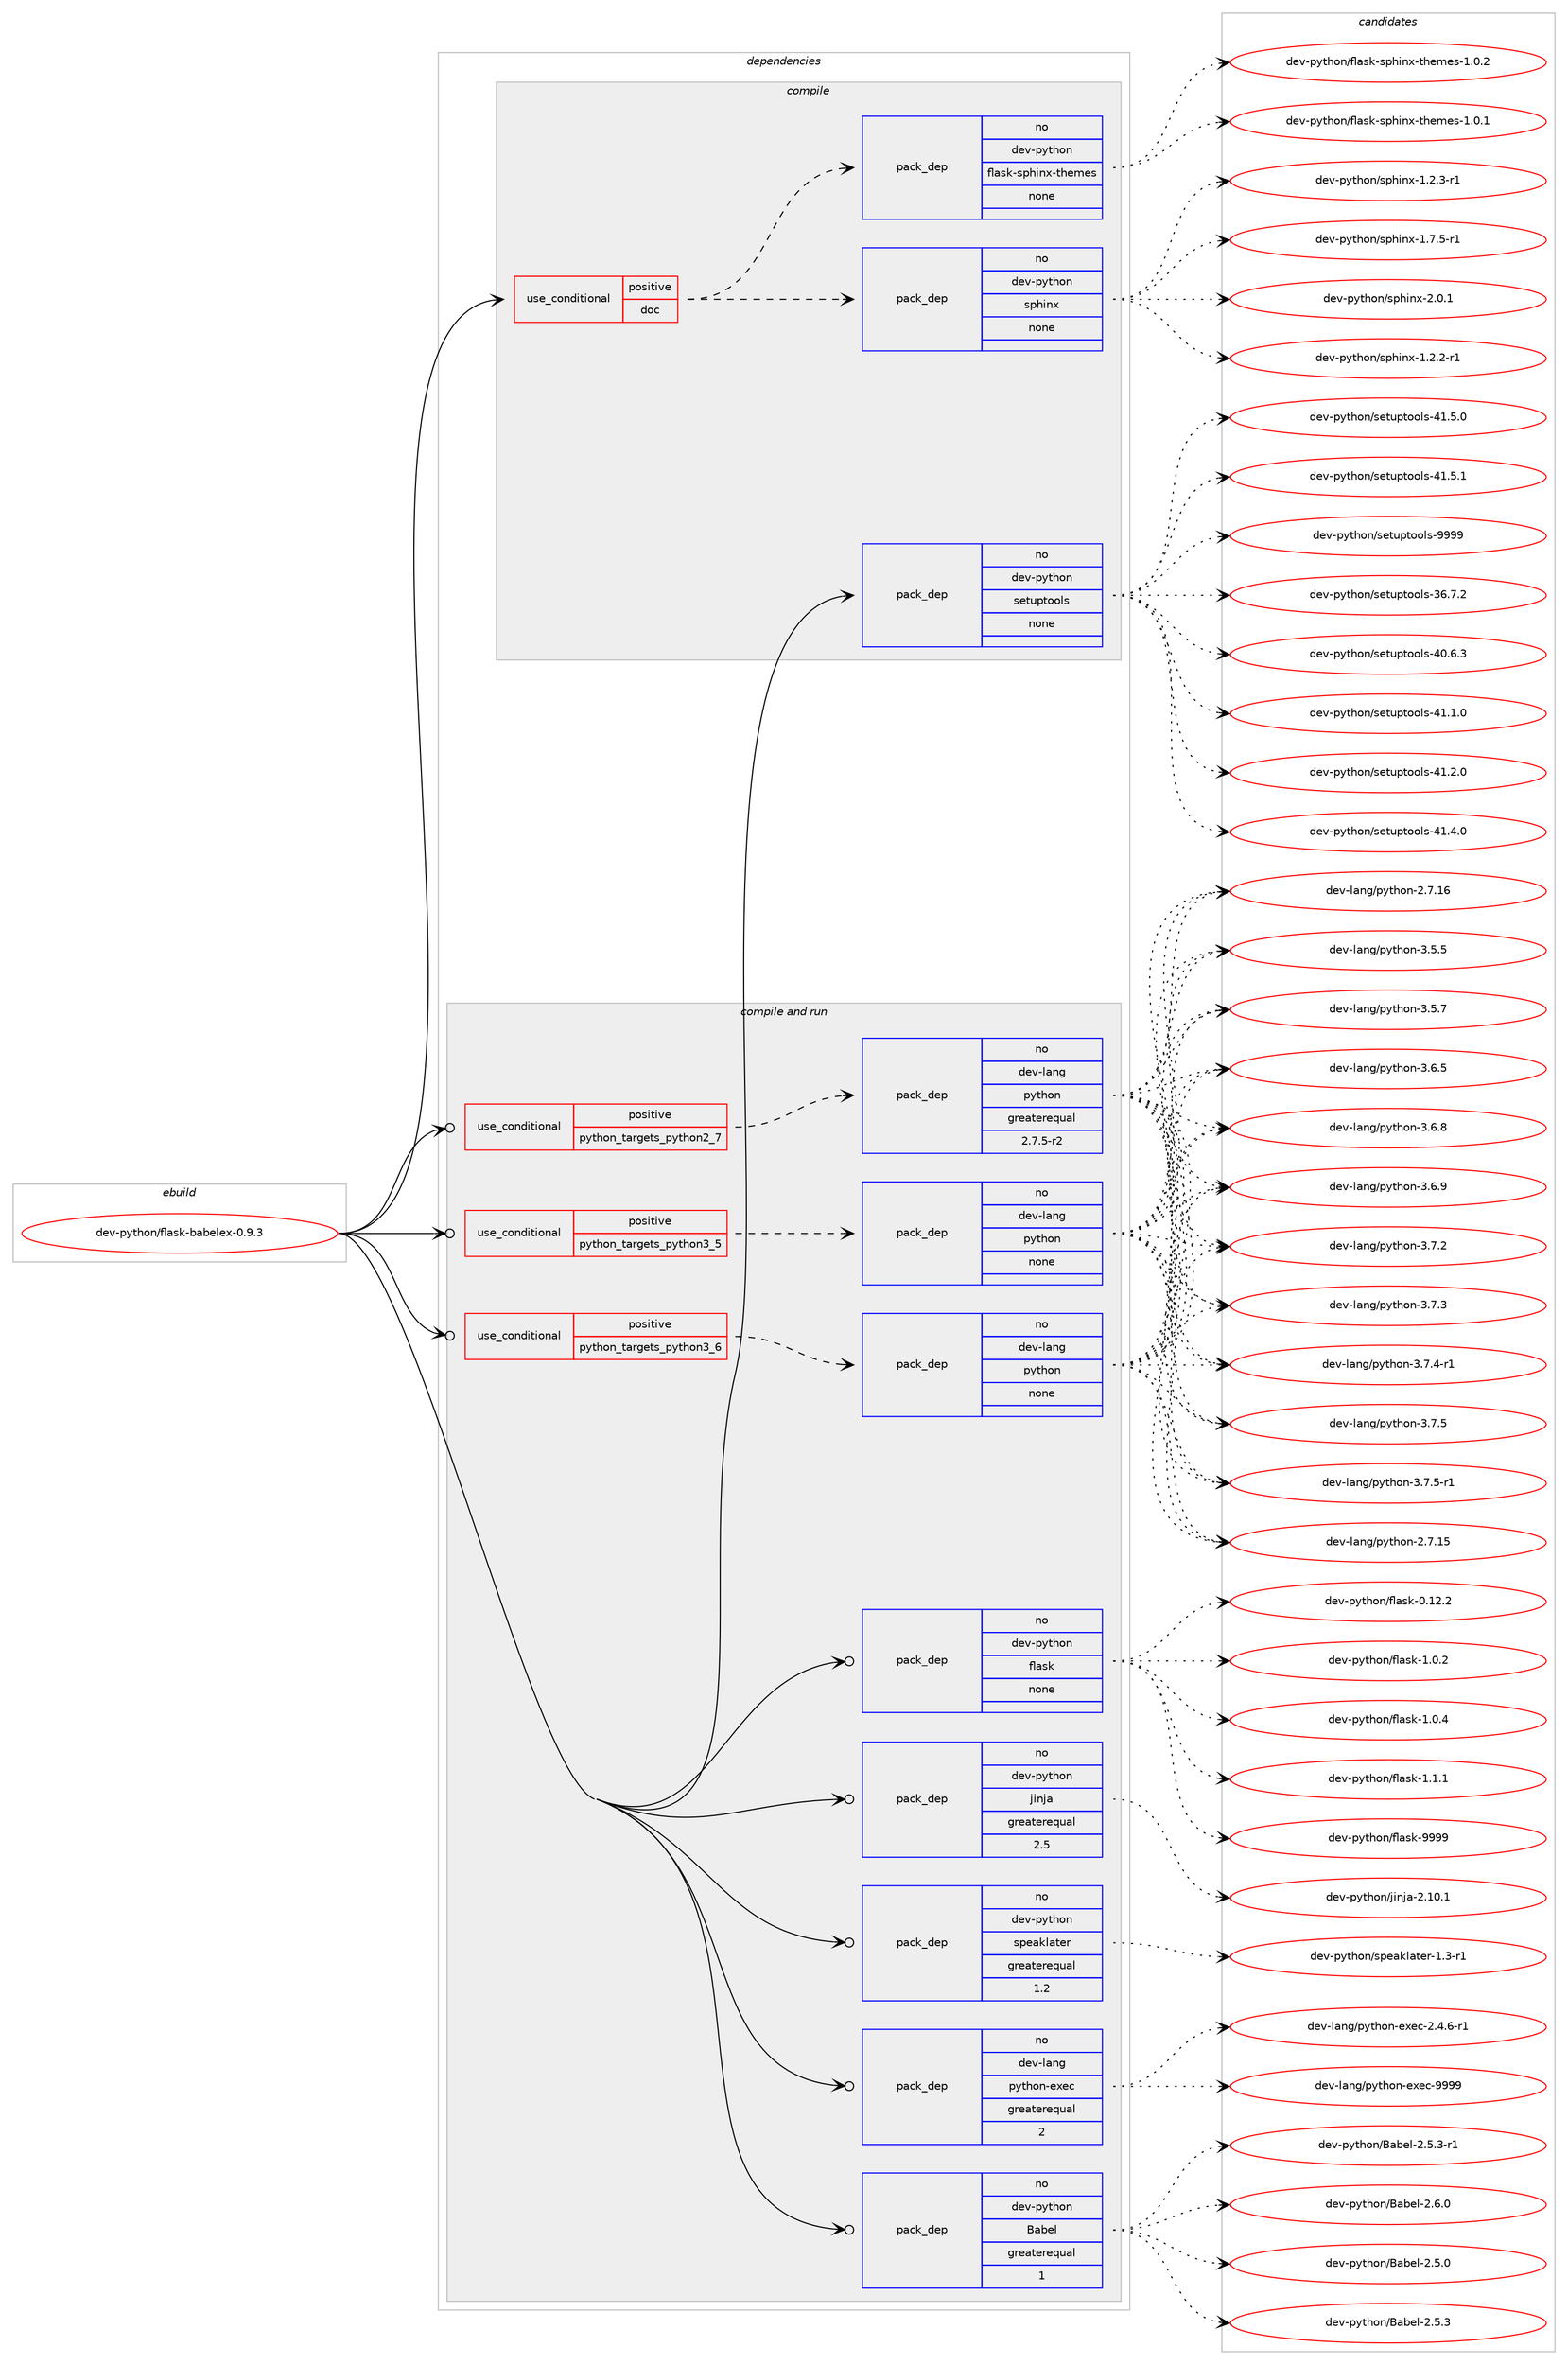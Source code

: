 digraph prolog {

# *************
# Graph options
# *************

newrank=true;
concentrate=true;
compound=true;
graph [rankdir=LR,fontname=Helvetica,fontsize=10,ranksep=1.5];#, ranksep=2.5, nodesep=0.2];
edge  [arrowhead=vee];
node  [fontname=Helvetica,fontsize=10];

# **********
# The ebuild
# **********

subgraph cluster_leftcol {
color=gray;
rank=same;
label=<<i>ebuild</i>>;
id [label="dev-python/flask-babelex-0.9.3", color=red, width=4, href="../dev-python/flask-babelex-0.9.3.svg"];
}

# ****************
# The dependencies
# ****************

subgraph cluster_midcol {
color=gray;
label=<<i>dependencies</i>>;
subgraph cluster_compile {
fillcolor="#eeeeee";
style=filled;
label=<<i>compile</i>>;
subgraph cond139438 {
dependency604784 [label=<<TABLE BORDER="0" CELLBORDER="1" CELLSPACING="0" CELLPADDING="4"><TR><TD ROWSPAN="3" CELLPADDING="10">use_conditional</TD></TR><TR><TD>positive</TD></TR><TR><TD>doc</TD></TR></TABLE>>, shape=none, color=red];
subgraph pack453549 {
dependency604785 [label=<<TABLE BORDER="0" CELLBORDER="1" CELLSPACING="0" CELLPADDING="4" WIDTH="220"><TR><TD ROWSPAN="6" CELLPADDING="30">pack_dep</TD></TR><TR><TD WIDTH="110">no</TD></TR><TR><TD>dev-python</TD></TR><TR><TD>sphinx</TD></TR><TR><TD>none</TD></TR><TR><TD></TD></TR></TABLE>>, shape=none, color=blue];
}
dependency604784:e -> dependency604785:w [weight=20,style="dashed",arrowhead="vee"];
subgraph pack453550 {
dependency604786 [label=<<TABLE BORDER="0" CELLBORDER="1" CELLSPACING="0" CELLPADDING="4" WIDTH="220"><TR><TD ROWSPAN="6" CELLPADDING="30">pack_dep</TD></TR><TR><TD WIDTH="110">no</TD></TR><TR><TD>dev-python</TD></TR><TR><TD>flask-sphinx-themes</TD></TR><TR><TD>none</TD></TR><TR><TD></TD></TR></TABLE>>, shape=none, color=blue];
}
dependency604784:e -> dependency604786:w [weight=20,style="dashed",arrowhead="vee"];
}
id:e -> dependency604784:w [weight=20,style="solid",arrowhead="vee"];
subgraph pack453551 {
dependency604787 [label=<<TABLE BORDER="0" CELLBORDER="1" CELLSPACING="0" CELLPADDING="4" WIDTH="220"><TR><TD ROWSPAN="6" CELLPADDING="30">pack_dep</TD></TR><TR><TD WIDTH="110">no</TD></TR><TR><TD>dev-python</TD></TR><TR><TD>setuptools</TD></TR><TR><TD>none</TD></TR><TR><TD></TD></TR></TABLE>>, shape=none, color=blue];
}
id:e -> dependency604787:w [weight=20,style="solid",arrowhead="vee"];
}
subgraph cluster_compileandrun {
fillcolor="#eeeeee";
style=filled;
label=<<i>compile and run</i>>;
subgraph cond139439 {
dependency604788 [label=<<TABLE BORDER="0" CELLBORDER="1" CELLSPACING="0" CELLPADDING="4"><TR><TD ROWSPAN="3" CELLPADDING="10">use_conditional</TD></TR><TR><TD>positive</TD></TR><TR><TD>python_targets_python2_7</TD></TR></TABLE>>, shape=none, color=red];
subgraph pack453552 {
dependency604789 [label=<<TABLE BORDER="0" CELLBORDER="1" CELLSPACING="0" CELLPADDING="4" WIDTH="220"><TR><TD ROWSPAN="6" CELLPADDING="30">pack_dep</TD></TR><TR><TD WIDTH="110">no</TD></TR><TR><TD>dev-lang</TD></TR><TR><TD>python</TD></TR><TR><TD>greaterequal</TD></TR><TR><TD>2.7.5-r2</TD></TR></TABLE>>, shape=none, color=blue];
}
dependency604788:e -> dependency604789:w [weight=20,style="dashed",arrowhead="vee"];
}
id:e -> dependency604788:w [weight=20,style="solid",arrowhead="odotvee"];
subgraph cond139440 {
dependency604790 [label=<<TABLE BORDER="0" CELLBORDER="1" CELLSPACING="0" CELLPADDING="4"><TR><TD ROWSPAN="3" CELLPADDING="10">use_conditional</TD></TR><TR><TD>positive</TD></TR><TR><TD>python_targets_python3_5</TD></TR></TABLE>>, shape=none, color=red];
subgraph pack453553 {
dependency604791 [label=<<TABLE BORDER="0" CELLBORDER="1" CELLSPACING="0" CELLPADDING="4" WIDTH="220"><TR><TD ROWSPAN="6" CELLPADDING="30">pack_dep</TD></TR><TR><TD WIDTH="110">no</TD></TR><TR><TD>dev-lang</TD></TR><TR><TD>python</TD></TR><TR><TD>none</TD></TR><TR><TD></TD></TR></TABLE>>, shape=none, color=blue];
}
dependency604790:e -> dependency604791:w [weight=20,style="dashed",arrowhead="vee"];
}
id:e -> dependency604790:w [weight=20,style="solid",arrowhead="odotvee"];
subgraph cond139441 {
dependency604792 [label=<<TABLE BORDER="0" CELLBORDER="1" CELLSPACING="0" CELLPADDING="4"><TR><TD ROWSPAN="3" CELLPADDING="10">use_conditional</TD></TR><TR><TD>positive</TD></TR><TR><TD>python_targets_python3_6</TD></TR></TABLE>>, shape=none, color=red];
subgraph pack453554 {
dependency604793 [label=<<TABLE BORDER="0" CELLBORDER="1" CELLSPACING="0" CELLPADDING="4" WIDTH="220"><TR><TD ROWSPAN="6" CELLPADDING="30">pack_dep</TD></TR><TR><TD WIDTH="110">no</TD></TR><TR><TD>dev-lang</TD></TR><TR><TD>python</TD></TR><TR><TD>none</TD></TR><TR><TD></TD></TR></TABLE>>, shape=none, color=blue];
}
dependency604792:e -> dependency604793:w [weight=20,style="dashed",arrowhead="vee"];
}
id:e -> dependency604792:w [weight=20,style="solid",arrowhead="odotvee"];
subgraph pack453555 {
dependency604794 [label=<<TABLE BORDER="0" CELLBORDER="1" CELLSPACING="0" CELLPADDING="4" WIDTH="220"><TR><TD ROWSPAN="6" CELLPADDING="30">pack_dep</TD></TR><TR><TD WIDTH="110">no</TD></TR><TR><TD>dev-lang</TD></TR><TR><TD>python-exec</TD></TR><TR><TD>greaterequal</TD></TR><TR><TD>2</TD></TR></TABLE>>, shape=none, color=blue];
}
id:e -> dependency604794:w [weight=20,style="solid",arrowhead="odotvee"];
subgraph pack453556 {
dependency604795 [label=<<TABLE BORDER="0" CELLBORDER="1" CELLSPACING="0" CELLPADDING="4" WIDTH="220"><TR><TD ROWSPAN="6" CELLPADDING="30">pack_dep</TD></TR><TR><TD WIDTH="110">no</TD></TR><TR><TD>dev-python</TD></TR><TR><TD>Babel</TD></TR><TR><TD>greaterequal</TD></TR><TR><TD>1</TD></TR></TABLE>>, shape=none, color=blue];
}
id:e -> dependency604795:w [weight=20,style="solid",arrowhead="odotvee"];
subgraph pack453557 {
dependency604796 [label=<<TABLE BORDER="0" CELLBORDER="1" CELLSPACING="0" CELLPADDING="4" WIDTH="220"><TR><TD ROWSPAN="6" CELLPADDING="30">pack_dep</TD></TR><TR><TD WIDTH="110">no</TD></TR><TR><TD>dev-python</TD></TR><TR><TD>flask</TD></TR><TR><TD>none</TD></TR><TR><TD></TD></TR></TABLE>>, shape=none, color=blue];
}
id:e -> dependency604796:w [weight=20,style="solid",arrowhead="odotvee"];
subgraph pack453558 {
dependency604797 [label=<<TABLE BORDER="0" CELLBORDER="1" CELLSPACING="0" CELLPADDING="4" WIDTH="220"><TR><TD ROWSPAN="6" CELLPADDING="30">pack_dep</TD></TR><TR><TD WIDTH="110">no</TD></TR><TR><TD>dev-python</TD></TR><TR><TD>jinja</TD></TR><TR><TD>greaterequal</TD></TR><TR><TD>2.5</TD></TR></TABLE>>, shape=none, color=blue];
}
id:e -> dependency604797:w [weight=20,style="solid",arrowhead="odotvee"];
subgraph pack453559 {
dependency604798 [label=<<TABLE BORDER="0" CELLBORDER="1" CELLSPACING="0" CELLPADDING="4" WIDTH="220"><TR><TD ROWSPAN="6" CELLPADDING="30">pack_dep</TD></TR><TR><TD WIDTH="110">no</TD></TR><TR><TD>dev-python</TD></TR><TR><TD>speaklater</TD></TR><TR><TD>greaterequal</TD></TR><TR><TD>1.2</TD></TR></TABLE>>, shape=none, color=blue];
}
id:e -> dependency604798:w [weight=20,style="solid",arrowhead="odotvee"];
}
subgraph cluster_run {
fillcolor="#eeeeee";
style=filled;
label=<<i>run</i>>;
}
}

# **************
# The candidates
# **************

subgraph cluster_choices {
rank=same;
color=gray;
label=<<i>candidates</i>>;

subgraph choice453549 {
color=black;
nodesep=1;
choice10010111845112121116104111110471151121041051101204549465046504511449 [label="dev-python/sphinx-1.2.2-r1", color=red, width=4,href="../dev-python/sphinx-1.2.2-r1.svg"];
choice10010111845112121116104111110471151121041051101204549465046514511449 [label="dev-python/sphinx-1.2.3-r1", color=red, width=4,href="../dev-python/sphinx-1.2.3-r1.svg"];
choice10010111845112121116104111110471151121041051101204549465546534511449 [label="dev-python/sphinx-1.7.5-r1", color=red, width=4,href="../dev-python/sphinx-1.7.5-r1.svg"];
choice1001011184511212111610411111047115112104105110120455046484649 [label="dev-python/sphinx-2.0.1", color=red, width=4,href="../dev-python/sphinx-2.0.1.svg"];
dependency604785:e -> choice10010111845112121116104111110471151121041051101204549465046504511449:w [style=dotted,weight="100"];
dependency604785:e -> choice10010111845112121116104111110471151121041051101204549465046514511449:w [style=dotted,weight="100"];
dependency604785:e -> choice10010111845112121116104111110471151121041051101204549465546534511449:w [style=dotted,weight="100"];
dependency604785:e -> choice1001011184511212111610411111047115112104105110120455046484649:w [style=dotted,weight="100"];
}
subgraph choice453550 {
color=black;
nodesep=1;
choice1001011184511212111610411111047102108971151074511511210410511012045116104101109101115454946484649 [label="dev-python/flask-sphinx-themes-1.0.1", color=red, width=4,href="../dev-python/flask-sphinx-themes-1.0.1.svg"];
choice1001011184511212111610411111047102108971151074511511210410511012045116104101109101115454946484650 [label="dev-python/flask-sphinx-themes-1.0.2", color=red, width=4,href="../dev-python/flask-sphinx-themes-1.0.2.svg"];
dependency604786:e -> choice1001011184511212111610411111047102108971151074511511210410511012045116104101109101115454946484649:w [style=dotted,weight="100"];
dependency604786:e -> choice1001011184511212111610411111047102108971151074511511210410511012045116104101109101115454946484650:w [style=dotted,weight="100"];
}
subgraph choice453551 {
color=black;
nodesep=1;
choice100101118451121211161041111104711510111611711211611111110811545515446554650 [label="dev-python/setuptools-36.7.2", color=red, width=4,href="../dev-python/setuptools-36.7.2.svg"];
choice100101118451121211161041111104711510111611711211611111110811545524846544651 [label="dev-python/setuptools-40.6.3", color=red, width=4,href="../dev-python/setuptools-40.6.3.svg"];
choice100101118451121211161041111104711510111611711211611111110811545524946494648 [label="dev-python/setuptools-41.1.0", color=red, width=4,href="../dev-python/setuptools-41.1.0.svg"];
choice100101118451121211161041111104711510111611711211611111110811545524946504648 [label="dev-python/setuptools-41.2.0", color=red, width=4,href="../dev-python/setuptools-41.2.0.svg"];
choice100101118451121211161041111104711510111611711211611111110811545524946524648 [label="dev-python/setuptools-41.4.0", color=red, width=4,href="../dev-python/setuptools-41.4.0.svg"];
choice100101118451121211161041111104711510111611711211611111110811545524946534648 [label="dev-python/setuptools-41.5.0", color=red, width=4,href="../dev-python/setuptools-41.5.0.svg"];
choice100101118451121211161041111104711510111611711211611111110811545524946534649 [label="dev-python/setuptools-41.5.1", color=red, width=4,href="../dev-python/setuptools-41.5.1.svg"];
choice10010111845112121116104111110471151011161171121161111111081154557575757 [label="dev-python/setuptools-9999", color=red, width=4,href="../dev-python/setuptools-9999.svg"];
dependency604787:e -> choice100101118451121211161041111104711510111611711211611111110811545515446554650:w [style=dotted,weight="100"];
dependency604787:e -> choice100101118451121211161041111104711510111611711211611111110811545524846544651:w [style=dotted,weight="100"];
dependency604787:e -> choice100101118451121211161041111104711510111611711211611111110811545524946494648:w [style=dotted,weight="100"];
dependency604787:e -> choice100101118451121211161041111104711510111611711211611111110811545524946504648:w [style=dotted,weight="100"];
dependency604787:e -> choice100101118451121211161041111104711510111611711211611111110811545524946524648:w [style=dotted,weight="100"];
dependency604787:e -> choice100101118451121211161041111104711510111611711211611111110811545524946534648:w [style=dotted,weight="100"];
dependency604787:e -> choice100101118451121211161041111104711510111611711211611111110811545524946534649:w [style=dotted,weight="100"];
dependency604787:e -> choice10010111845112121116104111110471151011161171121161111111081154557575757:w [style=dotted,weight="100"];
}
subgraph choice453552 {
color=black;
nodesep=1;
choice10010111845108971101034711212111610411111045504655464953 [label="dev-lang/python-2.7.15", color=red, width=4,href="../dev-lang/python-2.7.15.svg"];
choice10010111845108971101034711212111610411111045504655464954 [label="dev-lang/python-2.7.16", color=red, width=4,href="../dev-lang/python-2.7.16.svg"];
choice100101118451089711010347112121116104111110455146534653 [label="dev-lang/python-3.5.5", color=red, width=4,href="../dev-lang/python-3.5.5.svg"];
choice100101118451089711010347112121116104111110455146534655 [label="dev-lang/python-3.5.7", color=red, width=4,href="../dev-lang/python-3.5.7.svg"];
choice100101118451089711010347112121116104111110455146544653 [label="dev-lang/python-3.6.5", color=red, width=4,href="../dev-lang/python-3.6.5.svg"];
choice100101118451089711010347112121116104111110455146544656 [label="dev-lang/python-3.6.8", color=red, width=4,href="../dev-lang/python-3.6.8.svg"];
choice100101118451089711010347112121116104111110455146544657 [label="dev-lang/python-3.6.9", color=red, width=4,href="../dev-lang/python-3.6.9.svg"];
choice100101118451089711010347112121116104111110455146554650 [label="dev-lang/python-3.7.2", color=red, width=4,href="../dev-lang/python-3.7.2.svg"];
choice100101118451089711010347112121116104111110455146554651 [label="dev-lang/python-3.7.3", color=red, width=4,href="../dev-lang/python-3.7.3.svg"];
choice1001011184510897110103471121211161041111104551465546524511449 [label="dev-lang/python-3.7.4-r1", color=red, width=4,href="../dev-lang/python-3.7.4-r1.svg"];
choice100101118451089711010347112121116104111110455146554653 [label="dev-lang/python-3.7.5", color=red, width=4,href="../dev-lang/python-3.7.5.svg"];
choice1001011184510897110103471121211161041111104551465546534511449 [label="dev-lang/python-3.7.5-r1", color=red, width=4,href="../dev-lang/python-3.7.5-r1.svg"];
dependency604789:e -> choice10010111845108971101034711212111610411111045504655464953:w [style=dotted,weight="100"];
dependency604789:e -> choice10010111845108971101034711212111610411111045504655464954:w [style=dotted,weight="100"];
dependency604789:e -> choice100101118451089711010347112121116104111110455146534653:w [style=dotted,weight="100"];
dependency604789:e -> choice100101118451089711010347112121116104111110455146534655:w [style=dotted,weight="100"];
dependency604789:e -> choice100101118451089711010347112121116104111110455146544653:w [style=dotted,weight="100"];
dependency604789:e -> choice100101118451089711010347112121116104111110455146544656:w [style=dotted,weight="100"];
dependency604789:e -> choice100101118451089711010347112121116104111110455146544657:w [style=dotted,weight="100"];
dependency604789:e -> choice100101118451089711010347112121116104111110455146554650:w [style=dotted,weight="100"];
dependency604789:e -> choice100101118451089711010347112121116104111110455146554651:w [style=dotted,weight="100"];
dependency604789:e -> choice1001011184510897110103471121211161041111104551465546524511449:w [style=dotted,weight="100"];
dependency604789:e -> choice100101118451089711010347112121116104111110455146554653:w [style=dotted,weight="100"];
dependency604789:e -> choice1001011184510897110103471121211161041111104551465546534511449:w [style=dotted,weight="100"];
}
subgraph choice453553 {
color=black;
nodesep=1;
choice10010111845108971101034711212111610411111045504655464953 [label="dev-lang/python-2.7.15", color=red, width=4,href="../dev-lang/python-2.7.15.svg"];
choice10010111845108971101034711212111610411111045504655464954 [label="dev-lang/python-2.7.16", color=red, width=4,href="../dev-lang/python-2.7.16.svg"];
choice100101118451089711010347112121116104111110455146534653 [label="dev-lang/python-3.5.5", color=red, width=4,href="../dev-lang/python-3.5.5.svg"];
choice100101118451089711010347112121116104111110455146534655 [label="dev-lang/python-3.5.7", color=red, width=4,href="../dev-lang/python-3.5.7.svg"];
choice100101118451089711010347112121116104111110455146544653 [label="dev-lang/python-3.6.5", color=red, width=4,href="../dev-lang/python-3.6.5.svg"];
choice100101118451089711010347112121116104111110455146544656 [label="dev-lang/python-3.6.8", color=red, width=4,href="../dev-lang/python-3.6.8.svg"];
choice100101118451089711010347112121116104111110455146544657 [label="dev-lang/python-3.6.9", color=red, width=4,href="../dev-lang/python-3.6.9.svg"];
choice100101118451089711010347112121116104111110455146554650 [label="dev-lang/python-3.7.2", color=red, width=4,href="../dev-lang/python-3.7.2.svg"];
choice100101118451089711010347112121116104111110455146554651 [label="dev-lang/python-3.7.3", color=red, width=4,href="../dev-lang/python-3.7.3.svg"];
choice1001011184510897110103471121211161041111104551465546524511449 [label="dev-lang/python-3.7.4-r1", color=red, width=4,href="../dev-lang/python-3.7.4-r1.svg"];
choice100101118451089711010347112121116104111110455146554653 [label="dev-lang/python-3.7.5", color=red, width=4,href="../dev-lang/python-3.7.5.svg"];
choice1001011184510897110103471121211161041111104551465546534511449 [label="dev-lang/python-3.7.5-r1", color=red, width=4,href="../dev-lang/python-3.7.5-r1.svg"];
dependency604791:e -> choice10010111845108971101034711212111610411111045504655464953:w [style=dotted,weight="100"];
dependency604791:e -> choice10010111845108971101034711212111610411111045504655464954:w [style=dotted,weight="100"];
dependency604791:e -> choice100101118451089711010347112121116104111110455146534653:w [style=dotted,weight="100"];
dependency604791:e -> choice100101118451089711010347112121116104111110455146534655:w [style=dotted,weight="100"];
dependency604791:e -> choice100101118451089711010347112121116104111110455146544653:w [style=dotted,weight="100"];
dependency604791:e -> choice100101118451089711010347112121116104111110455146544656:w [style=dotted,weight="100"];
dependency604791:e -> choice100101118451089711010347112121116104111110455146544657:w [style=dotted,weight="100"];
dependency604791:e -> choice100101118451089711010347112121116104111110455146554650:w [style=dotted,weight="100"];
dependency604791:e -> choice100101118451089711010347112121116104111110455146554651:w [style=dotted,weight="100"];
dependency604791:e -> choice1001011184510897110103471121211161041111104551465546524511449:w [style=dotted,weight="100"];
dependency604791:e -> choice100101118451089711010347112121116104111110455146554653:w [style=dotted,weight="100"];
dependency604791:e -> choice1001011184510897110103471121211161041111104551465546534511449:w [style=dotted,weight="100"];
}
subgraph choice453554 {
color=black;
nodesep=1;
choice10010111845108971101034711212111610411111045504655464953 [label="dev-lang/python-2.7.15", color=red, width=4,href="../dev-lang/python-2.7.15.svg"];
choice10010111845108971101034711212111610411111045504655464954 [label="dev-lang/python-2.7.16", color=red, width=4,href="../dev-lang/python-2.7.16.svg"];
choice100101118451089711010347112121116104111110455146534653 [label="dev-lang/python-3.5.5", color=red, width=4,href="../dev-lang/python-3.5.5.svg"];
choice100101118451089711010347112121116104111110455146534655 [label="dev-lang/python-3.5.7", color=red, width=4,href="../dev-lang/python-3.5.7.svg"];
choice100101118451089711010347112121116104111110455146544653 [label="dev-lang/python-3.6.5", color=red, width=4,href="../dev-lang/python-3.6.5.svg"];
choice100101118451089711010347112121116104111110455146544656 [label="dev-lang/python-3.6.8", color=red, width=4,href="../dev-lang/python-3.6.8.svg"];
choice100101118451089711010347112121116104111110455146544657 [label="dev-lang/python-3.6.9", color=red, width=4,href="../dev-lang/python-3.6.9.svg"];
choice100101118451089711010347112121116104111110455146554650 [label="dev-lang/python-3.7.2", color=red, width=4,href="../dev-lang/python-3.7.2.svg"];
choice100101118451089711010347112121116104111110455146554651 [label="dev-lang/python-3.7.3", color=red, width=4,href="../dev-lang/python-3.7.3.svg"];
choice1001011184510897110103471121211161041111104551465546524511449 [label="dev-lang/python-3.7.4-r1", color=red, width=4,href="../dev-lang/python-3.7.4-r1.svg"];
choice100101118451089711010347112121116104111110455146554653 [label="dev-lang/python-3.7.5", color=red, width=4,href="../dev-lang/python-3.7.5.svg"];
choice1001011184510897110103471121211161041111104551465546534511449 [label="dev-lang/python-3.7.5-r1", color=red, width=4,href="../dev-lang/python-3.7.5-r1.svg"];
dependency604793:e -> choice10010111845108971101034711212111610411111045504655464953:w [style=dotted,weight="100"];
dependency604793:e -> choice10010111845108971101034711212111610411111045504655464954:w [style=dotted,weight="100"];
dependency604793:e -> choice100101118451089711010347112121116104111110455146534653:w [style=dotted,weight="100"];
dependency604793:e -> choice100101118451089711010347112121116104111110455146534655:w [style=dotted,weight="100"];
dependency604793:e -> choice100101118451089711010347112121116104111110455146544653:w [style=dotted,weight="100"];
dependency604793:e -> choice100101118451089711010347112121116104111110455146544656:w [style=dotted,weight="100"];
dependency604793:e -> choice100101118451089711010347112121116104111110455146544657:w [style=dotted,weight="100"];
dependency604793:e -> choice100101118451089711010347112121116104111110455146554650:w [style=dotted,weight="100"];
dependency604793:e -> choice100101118451089711010347112121116104111110455146554651:w [style=dotted,weight="100"];
dependency604793:e -> choice1001011184510897110103471121211161041111104551465546524511449:w [style=dotted,weight="100"];
dependency604793:e -> choice100101118451089711010347112121116104111110455146554653:w [style=dotted,weight="100"];
dependency604793:e -> choice1001011184510897110103471121211161041111104551465546534511449:w [style=dotted,weight="100"];
}
subgraph choice453555 {
color=black;
nodesep=1;
choice10010111845108971101034711212111610411111045101120101994550465246544511449 [label="dev-lang/python-exec-2.4.6-r1", color=red, width=4,href="../dev-lang/python-exec-2.4.6-r1.svg"];
choice10010111845108971101034711212111610411111045101120101994557575757 [label="dev-lang/python-exec-9999", color=red, width=4,href="../dev-lang/python-exec-9999.svg"];
dependency604794:e -> choice10010111845108971101034711212111610411111045101120101994550465246544511449:w [style=dotted,weight="100"];
dependency604794:e -> choice10010111845108971101034711212111610411111045101120101994557575757:w [style=dotted,weight="100"];
}
subgraph choice453556 {
color=black;
nodesep=1;
choice1001011184511212111610411111047669798101108455046534648 [label="dev-python/Babel-2.5.0", color=red, width=4,href="../dev-python/Babel-2.5.0.svg"];
choice1001011184511212111610411111047669798101108455046534651 [label="dev-python/Babel-2.5.3", color=red, width=4,href="../dev-python/Babel-2.5.3.svg"];
choice10010111845112121116104111110476697981011084550465346514511449 [label="dev-python/Babel-2.5.3-r1", color=red, width=4,href="../dev-python/Babel-2.5.3-r1.svg"];
choice1001011184511212111610411111047669798101108455046544648 [label="dev-python/Babel-2.6.0", color=red, width=4,href="../dev-python/Babel-2.6.0.svg"];
dependency604795:e -> choice1001011184511212111610411111047669798101108455046534648:w [style=dotted,weight="100"];
dependency604795:e -> choice1001011184511212111610411111047669798101108455046534651:w [style=dotted,weight="100"];
dependency604795:e -> choice10010111845112121116104111110476697981011084550465346514511449:w [style=dotted,weight="100"];
dependency604795:e -> choice1001011184511212111610411111047669798101108455046544648:w [style=dotted,weight="100"];
}
subgraph choice453557 {
color=black;
nodesep=1;
choice10010111845112121116104111110471021089711510745484649504650 [label="dev-python/flask-0.12.2", color=red, width=4,href="../dev-python/flask-0.12.2.svg"];
choice100101118451121211161041111104710210897115107454946484650 [label="dev-python/flask-1.0.2", color=red, width=4,href="../dev-python/flask-1.0.2.svg"];
choice100101118451121211161041111104710210897115107454946484652 [label="dev-python/flask-1.0.4", color=red, width=4,href="../dev-python/flask-1.0.4.svg"];
choice100101118451121211161041111104710210897115107454946494649 [label="dev-python/flask-1.1.1", color=red, width=4,href="../dev-python/flask-1.1.1.svg"];
choice1001011184511212111610411111047102108971151074557575757 [label="dev-python/flask-9999", color=red, width=4,href="../dev-python/flask-9999.svg"];
dependency604796:e -> choice10010111845112121116104111110471021089711510745484649504650:w [style=dotted,weight="100"];
dependency604796:e -> choice100101118451121211161041111104710210897115107454946484650:w [style=dotted,weight="100"];
dependency604796:e -> choice100101118451121211161041111104710210897115107454946484652:w [style=dotted,weight="100"];
dependency604796:e -> choice100101118451121211161041111104710210897115107454946494649:w [style=dotted,weight="100"];
dependency604796:e -> choice1001011184511212111610411111047102108971151074557575757:w [style=dotted,weight="100"];
}
subgraph choice453558 {
color=black;
nodesep=1;
choice10010111845112121116104111110471061051101069745504649484649 [label="dev-python/jinja-2.10.1", color=red, width=4,href="../dev-python/jinja-2.10.1.svg"];
dependency604797:e -> choice10010111845112121116104111110471061051101069745504649484649:w [style=dotted,weight="100"];
}
subgraph choice453559 {
color=black;
nodesep=1;
choice10010111845112121116104111110471151121019710710897116101114454946514511449 [label="dev-python/speaklater-1.3-r1", color=red, width=4,href="../dev-python/speaklater-1.3-r1.svg"];
dependency604798:e -> choice10010111845112121116104111110471151121019710710897116101114454946514511449:w [style=dotted,weight="100"];
}
}

}
